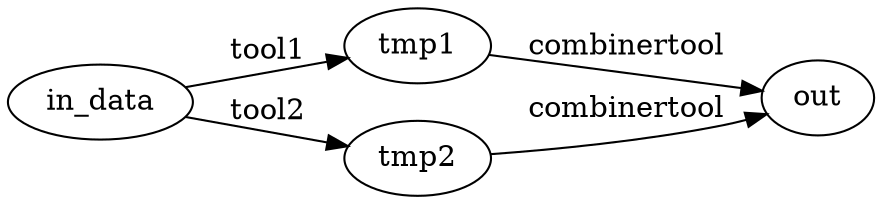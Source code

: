 digraph G { rankdir="LR"; 
out [label="out"]
tmp1 [label="tmp1"]
tmp2 [label="tmp2"]
in_data -> tmp1 [label="tool1"]
in_data -> tmp2 [label="tool2"]
tmp1 -> out [label="combinertool"]
tmp2 -> out [label="combinertool"]
}
